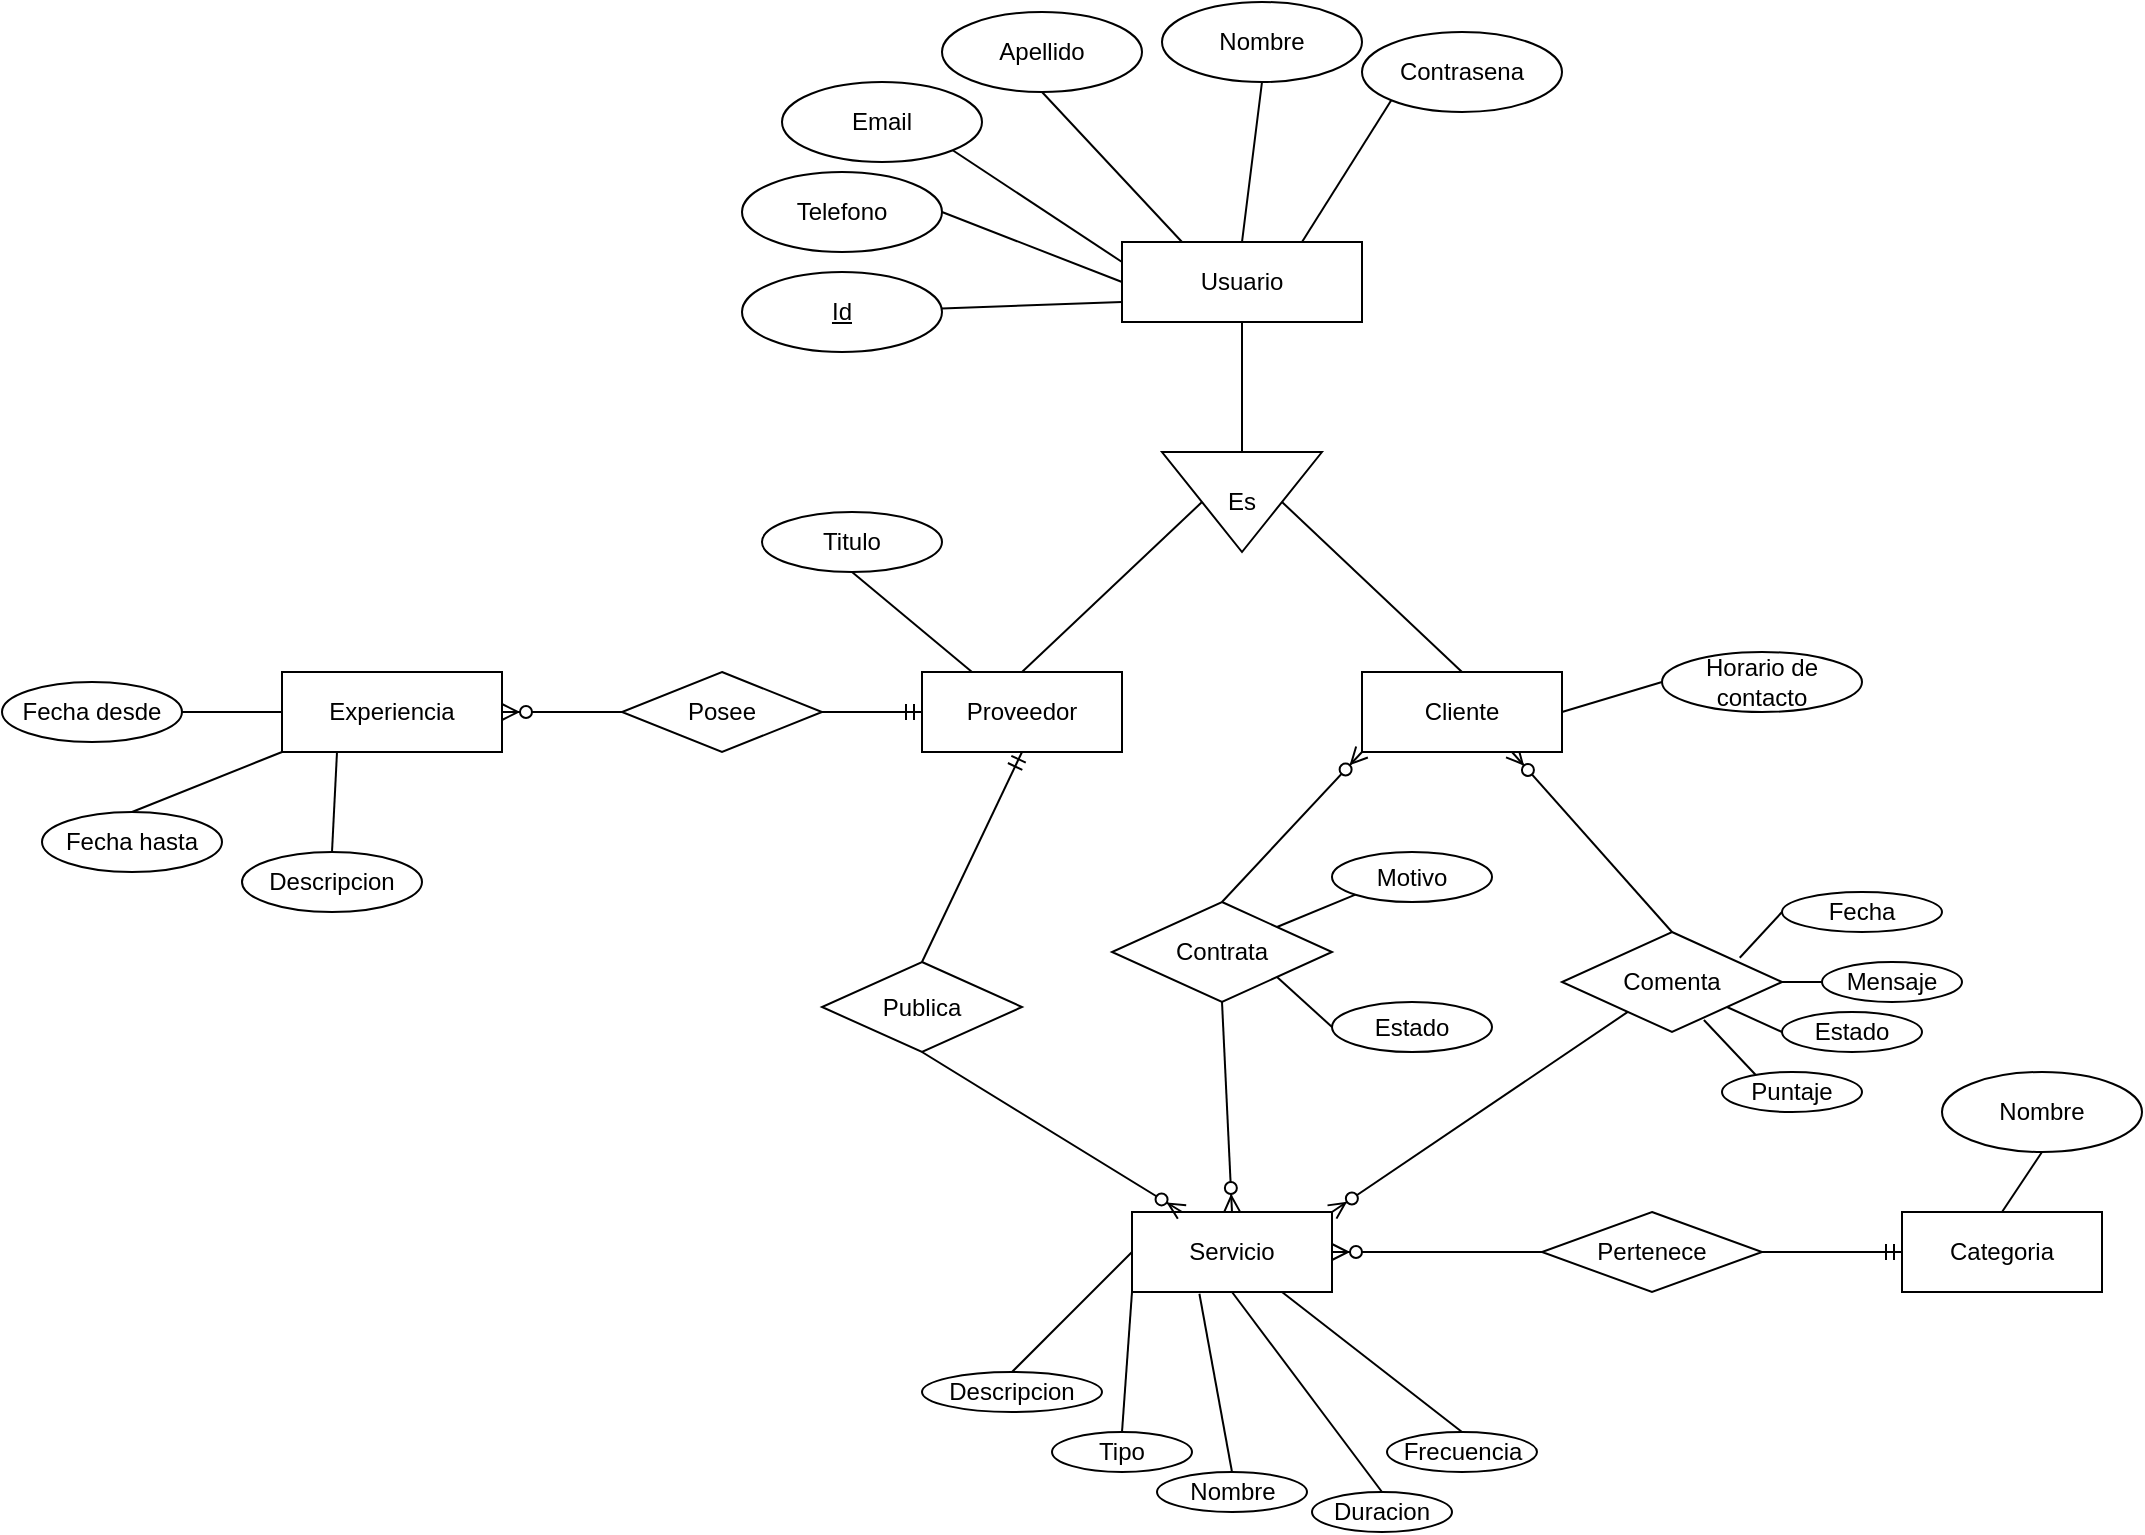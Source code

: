<mxfile version="22.0.3" type="device">
  <diagram id="R2lEEEUBdFMjLlhIrx00" name="Page-1">
    <mxGraphModel dx="1900" dy="621" grid="1" gridSize="10" guides="1" tooltips="1" connect="1" arrows="1" fold="1" page="1" pageScale="1" pageWidth="850" pageHeight="1100" math="0" shadow="0" extFonts="Permanent Marker^https://fonts.googleapis.com/css?family=Permanent+Marker">
      <root>
        <mxCell id="0" />
        <mxCell id="1" parent="0" />
        <mxCell id="YxHytJEVyZfE15fHDrtV-1" value="Usuario" style="whiteSpace=wrap;html=1;align=center;" parent="1" vertex="1">
          <mxGeometry x="260" y="145" width="120" height="40" as="geometry" />
        </mxCell>
        <mxCell id="YxHytJEVyZfE15fHDrtV-2" value="Nombre" style="ellipse;whiteSpace=wrap;html=1;align=center;" parent="1" vertex="1">
          <mxGeometry x="280" y="25" width="100" height="40" as="geometry" />
        </mxCell>
        <mxCell id="YxHytJEVyZfE15fHDrtV-3" value="Apellido" style="ellipse;whiteSpace=wrap;html=1;align=center;" parent="1" vertex="1">
          <mxGeometry x="170" y="30" width="100" height="40" as="geometry" />
        </mxCell>
        <mxCell id="YxHytJEVyZfE15fHDrtV-4" value="Email" style="ellipse;whiteSpace=wrap;html=1;align=center;" parent="1" vertex="1">
          <mxGeometry x="90" y="65" width="100" height="40" as="geometry" />
        </mxCell>
        <mxCell id="YxHytJEVyZfE15fHDrtV-5" value="Telefono" style="ellipse;whiteSpace=wrap;html=1;align=center;" parent="1" vertex="1">
          <mxGeometry x="70" y="110" width="100" height="40" as="geometry" />
        </mxCell>
        <mxCell id="YxHytJEVyZfE15fHDrtV-10" value="" style="endArrow=none;html=1;rounded=0;exitX=1;exitY=0.5;exitDx=0;exitDy=0;entryX=0;entryY=0.5;entryDx=0;entryDy=0;" parent="1" source="YxHytJEVyZfE15fHDrtV-5" target="YxHytJEVyZfE15fHDrtV-1" edge="1">
          <mxGeometry relative="1" as="geometry">
            <mxPoint x="430" y="190" as="sourcePoint" />
            <mxPoint x="590" y="190" as="targetPoint" />
          </mxGeometry>
        </mxCell>
        <mxCell id="YxHytJEVyZfE15fHDrtV-11" value="" style="endArrow=none;html=1;rounded=0;exitX=1;exitY=1;exitDx=0;exitDy=0;entryX=0;entryY=0.25;entryDx=0;entryDy=0;" parent="1" source="YxHytJEVyZfE15fHDrtV-4" target="YxHytJEVyZfE15fHDrtV-1" edge="1">
          <mxGeometry relative="1" as="geometry">
            <mxPoint x="300" y="240" as="sourcePoint" />
            <mxPoint x="460" y="240" as="targetPoint" />
          </mxGeometry>
        </mxCell>
        <mxCell id="YxHytJEVyZfE15fHDrtV-12" value="" style="endArrow=none;html=1;rounded=0;exitX=0.5;exitY=1;exitDx=0;exitDy=0;entryX=0.25;entryY=0;entryDx=0;entryDy=0;" parent="1" source="YxHytJEVyZfE15fHDrtV-3" target="YxHytJEVyZfE15fHDrtV-1" edge="1">
          <mxGeometry relative="1" as="geometry">
            <mxPoint x="430" y="190" as="sourcePoint" />
            <mxPoint x="590" y="190" as="targetPoint" />
          </mxGeometry>
        </mxCell>
        <mxCell id="YxHytJEVyZfE15fHDrtV-13" value="" style="endArrow=none;html=1;rounded=0;exitX=0.5;exitY=0;exitDx=0;exitDy=0;entryX=0.5;entryY=1;entryDx=0;entryDy=0;" parent="1" source="YxHytJEVyZfE15fHDrtV-1" target="YxHytJEVyZfE15fHDrtV-2" edge="1">
          <mxGeometry relative="1" as="geometry">
            <mxPoint x="430" y="190" as="sourcePoint" />
            <mxPoint x="590" y="190" as="targetPoint" />
          </mxGeometry>
        </mxCell>
        <mxCell id="YxHytJEVyZfE15fHDrtV-15" value="Id" style="ellipse;whiteSpace=wrap;html=1;align=center;fontStyle=4;" parent="1" vertex="1">
          <mxGeometry x="70" y="160" width="100" height="40" as="geometry" />
        </mxCell>
        <mxCell id="YxHytJEVyZfE15fHDrtV-17" value="" style="endArrow=none;html=1;rounded=0;entryX=0;entryY=0.75;entryDx=0;entryDy=0;" parent="1" source="YxHytJEVyZfE15fHDrtV-15" target="YxHytJEVyZfE15fHDrtV-1" edge="1">
          <mxGeometry relative="1" as="geometry">
            <mxPoint x="230" y="230" as="sourcePoint" />
            <mxPoint x="390" y="230" as="targetPoint" />
          </mxGeometry>
        </mxCell>
        <mxCell id="YxHytJEVyZfE15fHDrtV-21" value="Servicio" style="whiteSpace=wrap;html=1;align=center;" parent="1" vertex="1">
          <mxGeometry x="265" y="630" width="100" height="40" as="geometry" />
        </mxCell>
        <mxCell id="YxHytJEVyZfE15fHDrtV-22" value="Nombre" style="ellipse;whiteSpace=wrap;html=1;align=center;" parent="1" vertex="1">
          <mxGeometry x="277.5" y="760" width="75" height="20" as="geometry" />
        </mxCell>
        <mxCell id="YxHytJEVyZfE15fHDrtV-23" value="Descripcion" style="ellipse;whiteSpace=wrap;html=1;align=center;" parent="1" vertex="1">
          <mxGeometry x="160" y="710" width="90" height="20" as="geometry" />
        </mxCell>
        <mxCell id="YxHytJEVyZfE15fHDrtV-24" value="Duracion" style="ellipse;whiteSpace=wrap;html=1;align=center;" parent="1" vertex="1">
          <mxGeometry x="355" y="770" width="70" height="20" as="geometry" />
        </mxCell>
        <mxCell id="YxHytJEVyZfE15fHDrtV-25" value="Frecuencia" style="ellipse;whiteSpace=wrap;html=1;align=center;" parent="1" vertex="1">
          <mxGeometry x="392.5" y="740" width="75" height="20" as="geometry" />
        </mxCell>
        <mxCell id="YxHytJEVyZfE15fHDrtV-28" value="" style="endArrow=none;html=1;rounded=0;entryX=0.5;entryY=0;entryDx=0;entryDy=0;exitX=0.337;exitY=1.022;exitDx=0;exitDy=0;exitPerimeter=0;" parent="1" source="YxHytJEVyZfE15fHDrtV-21" target="YxHytJEVyZfE15fHDrtV-22" edge="1">
          <mxGeometry relative="1" as="geometry">
            <mxPoint x="740" y="185" as="sourcePoint" />
            <mxPoint x="900" y="185" as="targetPoint" />
          </mxGeometry>
        </mxCell>
        <mxCell id="YxHytJEVyZfE15fHDrtV-29" value="" style="endArrow=none;html=1;rounded=0;entryX=0.5;entryY=0;entryDx=0;entryDy=0;exitX=0.5;exitY=1;exitDx=0;exitDy=0;" parent="1" source="YxHytJEVyZfE15fHDrtV-21" target="YxHytJEVyZfE15fHDrtV-24" edge="1">
          <mxGeometry relative="1" as="geometry">
            <mxPoint x="740" y="185" as="sourcePoint" />
            <mxPoint x="900" y="185" as="targetPoint" />
          </mxGeometry>
        </mxCell>
        <mxCell id="YxHytJEVyZfE15fHDrtV-30" value="" style="endArrow=none;html=1;rounded=0;entryX=0.5;entryY=0;entryDx=0;entryDy=0;exitX=0.75;exitY=1;exitDx=0;exitDy=0;" parent="1" source="YxHytJEVyZfE15fHDrtV-21" target="YxHytJEVyZfE15fHDrtV-25" edge="1">
          <mxGeometry relative="1" as="geometry">
            <mxPoint x="740" y="185" as="sourcePoint" />
            <mxPoint x="900" y="185" as="targetPoint" />
          </mxGeometry>
        </mxCell>
        <mxCell id="YxHytJEVyZfE15fHDrtV-31" value="" style="endArrow=none;html=1;rounded=0;entryX=0.5;entryY=0;entryDx=0;entryDy=0;exitX=0;exitY=0.5;exitDx=0;exitDy=0;" parent="1" source="YxHytJEVyZfE15fHDrtV-21" target="YxHytJEVyZfE15fHDrtV-23" edge="1">
          <mxGeometry relative="1" as="geometry">
            <mxPoint x="740" y="185" as="sourcePoint" />
            <mxPoint x="900" y="185" as="targetPoint" />
          </mxGeometry>
        </mxCell>
        <mxCell id="YxHytJEVyZfE15fHDrtV-33" value="Contrata" style="shape=rhombus;perimeter=rhombusPerimeter;whiteSpace=wrap;html=1;align=center;" parent="1" vertex="1">
          <mxGeometry x="255" y="475" width="110" height="50" as="geometry" />
        </mxCell>
        <mxCell id="YxHytJEVyZfE15fHDrtV-35" value="Comenta" style="shape=rhombus;perimeter=rhombusPerimeter;whiteSpace=wrap;html=1;align=center;" parent="1" vertex="1">
          <mxGeometry x="480" y="490" width="110" height="50" as="geometry" />
        </mxCell>
        <mxCell id="YxHytJEVyZfE15fHDrtV-38" value="" style="fontSize=12;html=1;endArrow=ERzeroToMany;endFill=1;rounded=0;entryX=0.5;entryY=0;entryDx=0;entryDy=0;exitX=0.5;exitY=1;exitDx=0;exitDy=0;" parent="1" source="YxHytJEVyZfE15fHDrtV-33" target="YxHytJEVyZfE15fHDrtV-21" edge="1">
          <mxGeometry width="100" height="100" relative="1" as="geometry">
            <mxPoint x="620" y="245" as="sourcePoint" />
            <mxPoint x="720" y="145" as="targetPoint" />
          </mxGeometry>
        </mxCell>
        <mxCell id="YxHytJEVyZfE15fHDrtV-39" value="Estado" style="ellipse;whiteSpace=wrap;html=1;align=center;" parent="1" vertex="1">
          <mxGeometry x="365" y="525" width="80" height="25" as="geometry" />
        </mxCell>
        <mxCell id="YxHytJEVyZfE15fHDrtV-40" value="" style="endArrow=none;html=1;rounded=0;exitX=1;exitY=1;exitDx=0;exitDy=0;entryX=0;entryY=0.5;entryDx=0;entryDy=0;" parent="1" source="YxHytJEVyZfE15fHDrtV-33" target="YxHytJEVyZfE15fHDrtV-39" edge="1">
          <mxGeometry relative="1" as="geometry">
            <mxPoint x="590" y="175" as="sourcePoint" />
            <mxPoint x="560" y="55" as="targetPoint" />
          </mxGeometry>
        </mxCell>
        <mxCell id="YxHytJEVyZfE15fHDrtV-41" value="Motivo" style="ellipse;whiteSpace=wrap;html=1;align=center;" parent="1" vertex="1">
          <mxGeometry x="365" y="450" width="80" height="25" as="geometry" />
        </mxCell>
        <mxCell id="YxHytJEVyZfE15fHDrtV-42" value="" style="endArrow=none;html=1;rounded=0;exitX=1;exitY=0;exitDx=0;exitDy=0;entryX=0;entryY=1;entryDx=0;entryDy=0;" parent="1" source="YxHytJEVyZfE15fHDrtV-33" target="YxHytJEVyZfE15fHDrtV-41" edge="1">
          <mxGeometry relative="1" as="geometry">
            <mxPoint x="590" y="175" as="sourcePoint" />
            <mxPoint x="393" y="478" as="targetPoint" />
          </mxGeometry>
        </mxCell>
        <mxCell id="YxHytJEVyZfE15fHDrtV-49" value="" style="fontSize=12;html=1;endArrow=ERzeroToMany;endFill=1;rounded=0;entryX=0;entryY=1;entryDx=0;entryDy=0;exitX=0.5;exitY=0;exitDx=0;exitDy=0;" parent="1" source="YxHytJEVyZfE15fHDrtV-33" target="YxHytJEVyZfE15fHDrtV-82" edge="1">
          <mxGeometry width="100" height="100" relative="1" as="geometry">
            <mxPoint x="380" y="480" as="sourcePoint" />
            <mxPoint x="360.0" y="302.5" as="targetPoint" />
          </mxGeometry>
        </mxCell>
        <mxCell id="YxHytJEVyZfE15fHDrtV-50" value="" style="fontSize=12;html=1;endArrow=ERzeroToMany;endFill=1;rounded=0;entryX=1;entryY=0;entryDx=0;entryDy=0;" parent="1" source="YxHytJEVyZfE15fHDrtV-35" target="YxHytJEVyZfE15fHDrtV-21" edge="1">
          <mxGeometry width="100" height="100" relative="1" as="geometry">
            <mxPoint x="620" y="225" as="sourcePoint" />
            <mxPoint x="800" y="205" as="targetPoint" />
          </mxGeometry>
        </mxCell>
        <mxCell id="YxHytJEVyZfE15fHDrtV-51" value="" style="fontSize=12;html=1;endArrow=ERzeroToMany;endFill=1;rounded=0;entryX=0.75;entryY=1;entryDx=0;entryDy=0;exitX=0.5;exitY=0;exitDx=0;exitDy=0;" parent="1" source="YxHytJEVyZfE15fHDrtV-35" target="YxHytJEVyZfE15fHDrtV-82" edge="1">
          <mxGeometry width="100" height="100" relative="1" as="geometry">
            <mxPoint x="520" y="230" as="sourcePoint" />
            <mxPoint x="620" y="130" as="targetPoint" />
          </mxGeometry>
        </mxCell>
        <mxCell id="YxHytJEVyZfE15fHDrtV-52" value="Fecha" style="ellipse;whiteSpace=wrap;html=1;align=center;" parent="1" vertex="1">
          <mxGeometry x="590" y="470" width="80" height="20" as="geometry" />
        </mxCell>
        <mxCell id="YxHytJEVyZfE15fHDrtV-53" value="Estado" style="ellipse;whiteSpace=wrap;html=1;align=center;" parent="1" vertex="1">
          <mxGeometry x="590" y="530" width="70" height="20" as="geometry" />
        </mxCell>
        <mxCell id="YxHytJEVyZfE15fHDrtV-54" value="Mensaje" style="ellipse;whiteSpace=wrap;html=1;align=center;" parent="1" vertex="1">
          <mxGeometry x="610" y="505" width="70" height="20" as="geometry" />
        </mxCell>
        <mxCell id="YxHytJEVyZfE15fHDrtV-55" value="" style="endArrow=none;html=1;rounded=0;entryX=0.808;entryY=0.257;entryDx=0;entryDy=0;exitX=0;exitY=0.5;exitDx=0;exitDy=0;entryPerimeter=0;" parent="1" source="YxHytJEVyZfE15fHDrtV-52" target="YxHytJEVyZfE15fHDrtV-35" edge="1">
          <mxGeometry relative="1" as="geometry">
            <mxPoint x="550" y="205" as="sourcePoint" />
            <mxPoint x="710" y="205" as="targetPoint" />
          </mxGeometry>
        </mxCell>
        <mxCell id="YxHytJEVyZfE15fHDrtV-56" value="" style="endArrow=none;html=1;rounded=0;exitX=0;exitY=0.5;exitDx=0;exitDy=0;entryX=1;entryY=0.5;entryDx=0;entryDy=0;" parent="1" source="YxHytJEVyZfE15fHDrtV-54" target="YxHytJEVyZfE15fHDrtV-35" edge="1">
          <mxGeometry relative="1" as="geometry">
            <mxPoint x="550" y="205" as="sourcePoint" />
            <mxPoint x="655" y="250" as="targetPoint" />
          </mxGeometry>
        </mxCell>
        <mxCell id="YxHytJEVyZfE15fHDrtV-57" value="" style="endArrow=none;html=1;rounded=0;entryX=1;entryY=1;entryDx=0;entryDy=0;exitX=0;exitY=0.5;exitDx=0;exitDy=0;" parent="1" source="YxHytJEVyZfE15fHDrtV-53" target="YxHytJEVyZfE15fHDrtV-35" edge="1">
          <mxGeometry relative="1" as="geometry">
            <mxPoint x="550" y="205" as="sourcePoint" />
            <mxPoint x="710" y="205" as="targetPoint" />
          </mxGeometry>
        </mxCell>
        <mxCell id="YxHytJEVyZfE15fHDrtV-59" value="Experiencia" style="whiteSpace=wrap;html=1;align=center;" parent="1" vertex="1">
          <mxGeometry x="-160" y="360" width="110" height="40" as="geometry" />
        </mxCell>
        <mxCell id="YxHytJEVyZfE15fHDrtV-60" value="Fecha desde" style="ellipse;whiteSpace=wrap;html=1;align=center;" parent="1" vertex="1">
          <mxGeometry x="-300" y="365" width="90" height="30" as="geometry" />
        </mxCell>
        <mxCell id="YxHytJEVyZfE15fHDrtV-61" value="Fecha hasta" style="ellipse;whiteSpace=wrap;html=1;align=center;" parent="1" vertex="1">
          <mxGeometry x="-280" y="430" width="90" height="30" as="geometry" />
        </mxCell>
        <mxCell id="YxHytJEVyZfE15fHDrtV-62" value="Descripcion" style="ellipse;whiteSpace=wrap;html=1;align=center;" parent="1" vertex="1">
          <mxGeometry x="-180" y="450" width="90" height="30" as="geometry" />
        </mxCell>
        <mxCell id="YxHytJEVyZfE15fHDrtV-63" value="" style="endArrow=none;html=1;rounded=0;exitX=1;exitY=0.5;exitDx=0;exitDy=0;entryX=0;entryY=0.5;entryDx=0;entryDy=0;" parent="1" source="YxHytJEVyZfE15fHDrtV-60" target="YxHytJEVyZfE15fHDrtV-59" edge="1">
          <mxGeometry relative="1" as="geometry">
            <mxPoint x="330" y="340" as="sourcePoint" />
            <mxPoint x="490" y="340" as="targetPoint" />
          </mxGeometry>
        </mxCell>
        <mxCell id="YxHytJEVyZfE15fHDrtV-64" value="" style="endArrow=none;html=1;rounded=0;entryX=0.5;entryY=0;entryDx=0;entryDy=0;exitX=0;exitY=1;exitDx=0;exitDy=0;" parent="1" source="YxHytJEVyZfE15fHDrtV-59" target="YxHytJEVyZfE15fHDrtV-61" edge="1">
          <mxGeometry relative="1" as="geometry">
            <mxPoint x="-104" y="401" as="sourcePoint" />
            <mxPoint x="490" y="340" as="targetPoint" />
          </mxGeometry>
        </mxCell>
        <mxCell id="YxHytJEVyZfE15fHDrtV-65" value="" style="endArrow=none;html=1;rounded=0;entryX=0.5;entryY=0;entryDx=0;entryDy=0;exitX=0.25;exitY=1;exitDx=0;exitDy=0;" parent="1" source="YxHytJEVyZfE15fHDrtV-59" target="YxHytJEVyZfE15fHDrtV-62" edge="1">
          <mxGeometry relative="1" as="geometry">
            <mxPoint x="330" y="340" as="sourcePoint" />
            <mxPoint x="490" y="340" as="targetPoint" />
          </mxGeometry>
        </mxCell>
        <mxCell id="YxHytJEVyZfE15fHDrtV-68" value="Categoria" style="whiteSpace=wrap;html=1;align=center;" parent="1" vertex="1">
          <mxGeometry x="650" y="630" width="100" height="40" as="geometry" />
        </mxCell>
        <mxCell id="YxHytJEVyZfE15fHDrtV-69" value="Pertenece" style="shape=rhombus;perimeter=rhombusPerimeter;whiteSpace=wrap;html=1;align=center;" parent="1" vertex="1">
          <mxGeometry x="470" y="630" width="110" height="40" as="geometry" />
        </mxCell>
        <mxCell id="YxHytJEVyZfE15fHDrtV-74" value="" style="edgeStyle=entityRelationEdgeStyle;fontSize=12;html=1;endArrow=ERmandOne;rounded=0;entryX=0;entryY=0.5;entryDx=0;entryDy=0;exitX=1;exitY=0.5;exitDx=0;exitDy=0;" parent="1" source="YxHytJEVyZfE15fHDrtV-69" target="YxHytJEVyZfE15fHDrtV-68" edge="1">
          <mxGeometry width="100" height="100" relative="1" as="geometry">
            <mxPoint x="480" y="730" as="sourcePoint" />
            <mxPoint x="580" y="630" as="targetPoint" />
          </mxGeometry>
        </mxCell>
        <mxCell id="YxHytJEVyZfE15fHDrtV-75" value="" style="edgeStyle=entityRelationEdgeStyle;fontSize=12;html=1;endArrow=ERzeroToMany;endFill=1;rounded=0;entryX=1;entryY=0.5;entryDx=0;entryDy=0;exitX=0;exitY=0.5;exitDx=0;exitDy=0;" parent="1" source="YxHytJEVyZfE15fHDrtV-69" target="YxHytJEVyZfE15fHDrtV-21" edge="1">
          <mxGeometry width="100" height="100" relative="1" as="geometry">
            <mxPoint x="1000" y="245" as="sourcePoint" />
            <mxPoint x="1100" y="145" as="targetPoint" />
          </mxGeometry>
        </mxCell>
        <mxCell id="YxHytJEVyZfE15fHDrtV-76" value="Nombre" style="ellipse;whiteSpace=wrap;html=1;align=center;" parent="1" vertex="1">
          <mxGeometry x="670" y="560" width="100" height="40" as="geometry" />
        </mxCell>
        <mxCell id="YxHytJEVyZfE15fHDrtV-77" value="" style="endArrow=none;html=1;rounded=0;entryX=0.5;entryY=1;entryDx=0;entryDy=0;exitX=0.5;exitY=0;exitDx=0;exitDy=0;" parent="1" source="YxHytJEVyZfE15fHDrtV-68" target="YxHytJEVyZfE15fHDrtV-76" edge="1">
          <mxGeometry relative="1" as="geometry">
            <mxPoint x="490" y="690" as="sourcePoint" />
            <mxPoint x="650" y="690" as="targetPoint" />
          </mxGeometry>
        </mxCell>
        <mxCell id="YxHytJEVyZfE15fHDrtV-78" value="Tipo" style="ellipse;whiteSpace=wrap;html=1;align=center;" parent="1" vertex="1">
          <mxGeometry x="225" y="740" width="70" height="20" as="geometry" />
        </mxCell>
        <mxCell id="YxHytJEVyZfE15fHDrtV-79" value="" style="endArrow=none;html=1;rounded=0;entryX=0.5;entryY=0;entryDx=0;entryDy=0;exitX=0;exitY=1;exitDx=0;exitDy=0;" parent="1" source="YxHytJEVyZfE15fHDrtV-21" target="YxHytJEVyZfE15fHDrtV-78" edge="1">
          <mxGeometry relative="1" as="geometry">
            <mxPoint x="740" y="215" as="sourcePoint" />
            <mxPoint x="900" y="215" as="targetPoint" />
          </mxGeometry>
        </mxCell>
        <mxCell id="YxHytJEVyZfE15fHDrtV-80" value="Es" style="triangle;whiteSpace=wrap;html=1;rotation=90;horizontal=0;" parent="1" vertex="1">
          <mxGeometry x="295" y="235" width="50" height="80" as="geometry" />
        </mxCell>
        <mxCell id="YxHytJEVyZfE15fHDrtV-81" value="Proveedor" style="whiteSpace=wrap;html=1;align=center;" parent="1" vertex="1">
          <mxGeometry x="160" y="360" width="100" height="40" as="geometry" />
        </mxCell>
        <mxCell id="YxHytJEVyZfE15fHDrtV-82" value="Cliente" style="whiteSpace=wrap;html=1;align=center;" parent="1" vertex="1">
          <mxGeometry x="380" y="360" width="100" height="40" as="geometry" />
        </mxCell>
        <mxCell id="YxHytJEVyZfE15fHDrtV-85" value="" style="endArrow=none;html=1;rounded=0;exitX=0.5;exitY=0;exitDx=0;exitDy=0;entryX=0.5;entryY=1;entryDx=0;entryDy=0;" parent="1" source="YxHytJEVyZfE15fHDrtV-81" target="YxHytJEVyZfE15fHDrtV-80" edge="1">
          <mxGeometry relative="1" as="geometry">
            <mxPoint x="390" y="270" as="sourcePoint" />
            <mxPoint x="550" y="270" as="targetPoint" />
          </mxGeometry>
        </mxCell>
        <mxCell id="YxHytJEVyZfE15fHDrtV-86" value="" style="endArrow=none;html=1;rounded=0;entryX=0.5;entryY=0;entryDx=0;entryDy=0;exitX=0.5;exitY=0;exitDx=0;exitDy=0;" parent="1" source="YxHytJEVyZfE15fHDrtV-80" target="YxHytJEVyZfE15fHDrtV-82" edge="1">
          <mxGeometry relative="1" as="geometry">
            <mxPoint x="390" y="270" as="sourcePoint" />
            <mxPoint x="550" y="270" as="targetPoint" />
          </mxGeometry>
        </mxCell>
        <mxCell id="YxHytJEVyZfE15fHDrtV-87" value="" style="endArrow=none;html=1;rounded=0;entryX=0.5;entryY=1;entryDx=0;entryDy=0;exitX=0;exitY=0.5;exitDx=0;exitDy=0;" parent="1" source="YxHytJEVyZfE15fHDrtV-80" target="YxHytJEVyZfE15fHDrtV-1" edge="1">
          <mxGeometry relative="1" as="geometry">
            <mxPoint x="390" y="270" as="sourcePoint" />
            <mxPoint x="550" y="270" as="targetPoint" />
          </mxGeometry>
        </mxCell>
        <mxCell id="YxHytJEVyZfE15fHDrtV-88" value="Titulo" style="ellipse;whiteSpace=wrap;html=1;align=center;" parent="1" vertex="1">
          <mxGeometry x="80" y="280" width="90" height="30" as="geometry" />
        </mxCell>
        <mxCell id="YxHytJEVyZfE15fHDrtV-89" value="" style="endArrow=none;html=1;rounded=0;exitX=0.5;exitY=1;exitDx=0;exitDy=0;entryX=0.25;entryY=0;entryDx=0;entryDy=0;" parent="1" source="YxHytJEVyZfE15fHDrtV-88" target="YxHytJEVyZfE15fHDrtV-81" edge="1">
          <mxGeometry relative="1" as="geometry">
            <mxPoint x="350" y="370" as="sourcePoint" />
            <mxPoint x="510" y="370" as="targetPoint" />
          </mxGeometry>
        </mxCell>
        <mxCell id="YxHytJEVyZfE15fHDrtV-91" value="Posee" style="shape=rhombus;perimeter=rhombusPerimeter;whiteSpace=wrap;html=1;align=center;" parent="1" vertex="1">
          <mxGeometry x="10" y="360" width="100" height="40" as="geometry" />
        </mxCell>
        <mxCell id="YxHytJEVyZfE15fHDrtV-92" value="" style="edgeStyle=entityRelationEdgeStyle;fontSize=12;html=1;endArrow=ERzeroToMany;endFill=1;rounded=0;entryX=1;entryY=0.5;entryDx=0;entryDy=0;exitX=0;exitY=0.5;exitDx=0;exitDy=0;" parent="1" source="YxHytJEVyZfE15fHDrtV-91" target="YxHytJEVyZfE15fHDrtV-59" edge="1">
          <mxGeometry width="100" height="100" relative="1" as="geometry">
            <mxPoint x="100" y="430" as="sourcePoint" />
            <mxPoint x="200" y="330" as="targetPoint" />
          </mxGeometry>
        </mxCell>
        <mxCell id="YxHytJEVyZfE15fHDrtV-93" value="" style="edgeStyle=entityRelationEdgeStyle;fontSize=12;html=1;endArrow=ERmandOne;rounded=0;entryX=0;entryY=0.5;entryDx=0;entryDy=0;exitX=1;exitY=0.5;exitDx=0;exitDy=0;" parent="1" source="YxHytJEVyZfE15fHDrtV-91" target="YxHytJEVyZfE15fHDrtV-81" edge="1">
          <mxGeometry width="100" height="100" relative="1" as="geometry">
            <mxPoint x="120" y="430" as="sourcePoint" />
            <mxPoint x="220" y="330" as="targetPoint" />
          </mxGeometry>
        </mxCell>
        <mxCell id="YxHytJEVyZfE15fHDrtV-98" value="Publica" style="shape=rhombus;perimeter=rhombusPerimeter;whiteSpace=wrap;html=1;align=center;" parent="1" vertex="1">
          <mxGeometry x="110" y="505" width="100" height="45" as="geometry" />
        </mxCell>
        <mxCell id="YxHytJEVyZfE15fHDrtV-101" value="" style="fontSize=12;html=1;endArrow=ERzeroToMany;endFill=1;rounded=0;entryX=0.25;entryY=0;entryDx=0;entryDy=0;exitX=0.5;exitY=1;exitDx=0;exitDy=0;" parent="1" source="YxHytJEVyZfE15fHDrtV-98" target="YxHytJEVyZfE15fHDrtV-21" edge="1">
          <mxGeometry width="100" height="100" relative="1" as="geometry">
            <mxPoint x="220" y="580" as="sourcePoint" />
            <mxPoint x="320" y="480" as="targetPoint" />
          </mxGeometry>
        </mxCell>
        <mxCell id="YxHytJEVyZfE15fHDrtV-102" value="" style="fontSize=12;html=1;endArrow=ERmandOne;rounded=0;entryX=0.5;entryY=1;entryDx=0;entryDy=0;exitX=0.5;exitY=0;exitDx=0;exitDy=0;" parent="1" source="YxHytJEVyZfE15fHDrtV-98" target="YxHytJEVyZfE15fHDrtV-81" edge="1">
          <mxGeometry width="100" height="100" relative="1" as="geometry">
            <mxPoint x="220" y="580" as="sourcePoint" />
            <mxPoint x="320" y="480" as="targetPoint" />
          </mxGeometry>
        </mxCell>
        <mxCell id="YxHytJEVyZfE15fHDrtV-103" value="Horario de contacto" style="ellipse;whiteSpace=wrap;html=1;align=center;" parent="1" vertex="1">
          <mxGeometry x="530" y="350" width="100" height="30" as="geometry" />
        </mxCell>
        <mxCell id="YxHytJEVyZfE15fHDrtV-104" value="" style="endArrow=none;html=1;rounded=0;entryX=0;entryY=0.5;entryDx=0;entryDy=0;exitX=1;exitY=0.5;exitDx=0;exitDy=0;" parent="1" source="YxHytJEVyZfE15fHDrtV-82" target="YxHytJEVyZfE15fHDrtV-103" edge="1">
          <mxGeometry relative="1" as="geometry">
            <mxPoint x="380" y="420" as="sourcePoint" />
            <mxPoint x="540" y="420" as="targetPoint" />
          </mxGeometry>
        </mxCell>
        <mxCell id="kfMSg11-MJyE6u88V8PE-1" value="Puntaje" style="ellipse;whiteSpace=wrap;html=1;align=center;" vertex="1" parent="1">
          <mxGeometry x="560" y="560" width="70" height="20" as="geometry" />
        </mxCell>
        <mxCell id="kfMSg11-MJyE6u88V8PE-2" value="" style="endArrow=none;html=1;rounded=0;entryX=0.243;entryY=0.08;entryDx=0;entryDy=0;exitX=0.645;exitY=0.88;exitDx=0;exitDy=0;exitPerimeter=0;entryPerimeter=0;" edge="1" parent="1" source="YxHytJEVyZfE15fHDrtV-35" target="kfMSg11-MJyE6u88V8PE-1">
          <mxGeometry relative="1" as="geometry">
            <mxPoint x="310" y="500" as="sourcePoint" />
            <mxPoint x="470" y="500" as="targetPoint" />
          </mxGeometry>
        </mxCell>
        <mxCell id="kfMSg11-MJyE6u88V8PE-3" value="Contrasena" style="ellipse;whiteSpace=wrap;html=1;align=center;" vertex="1" parent="1">
          <mxGeometry x="380" y="40" width="100" height="40" as="geometry" />
        </mxCell>
        <mxCell id="kfMSg11-MJyE6u88V8PE-4" value="" style="endArrow=none;html=1;rounded=0;entryX=0;entryY=1;entryDx=0;entryDy=0;exitX=0.75;exitY=0;exitDx=0;exitDy=0;" edge="1" parent="1" source="YxHytJEVyZfE15fHDrtV-1" target="kfMSg11-MJyE6u88V8PE-3">
          <mxGeometry relative="1" as="geometry">
            <mxPoint x="410" y="290" as="sourcePoint" />
            <mxPoint x="570" y="290" as="targetPoint" />
          </mxGeometry>
        </mxCell>
      </root>
    </mxGraphModel>
  </diagram>
</mxfile>
